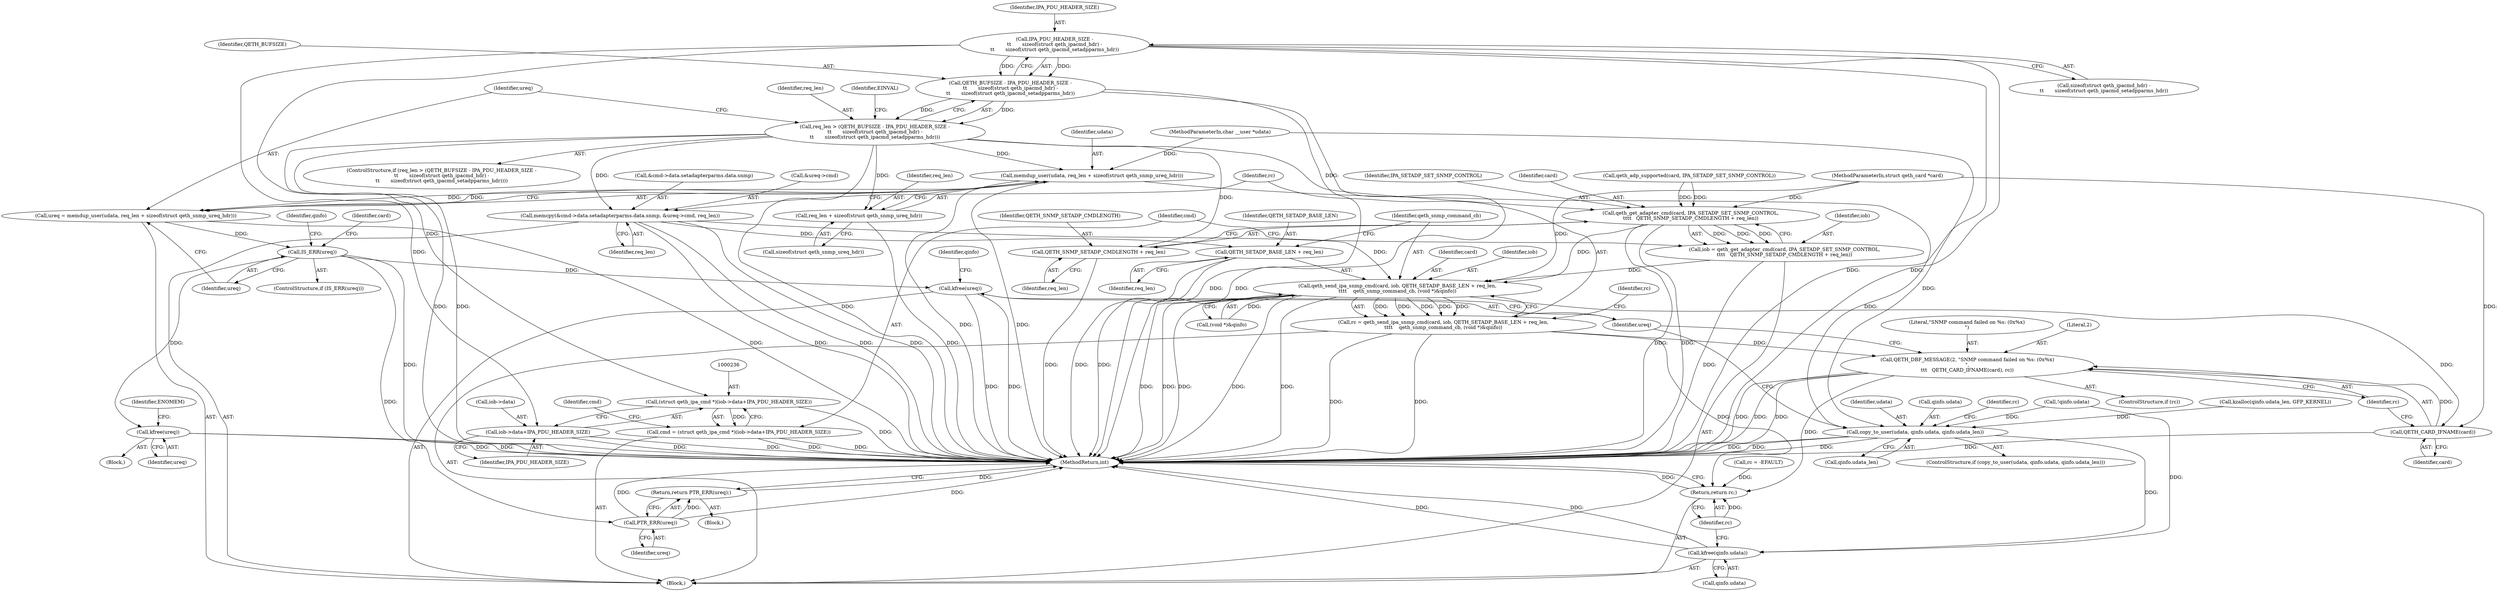 digraph "0_linux_6fb392b1a63ae36c31f62bc3fc8630b49d602b62@API" {
"1000161" [label="(Call,IPA_PDU_HEADER_SIZE -\n\t\t       sizeof(struct qeth_ipacmd_hdr) -\n\t\t       sizeof(struct qeth_ipacmd_setadpparms_hdr))"];
"1000159" [label="(Call,QETH_BUFSIZE - IPA_PDU_HEADER_SIZE -\n\t\t       sizeof(struct qeth_ipacmd_hdr) -\n\t\t       sizeof(struct qeth_ipacmd_setadpparms_hdr))"];
"1000157" [label="(Call,req_len > (QETH_BUFSIZE - IPA_PDU_HEADER_SIZE -\n\t\t       sizeof(struct qeth_ipacmd_hdr) -\n\t\t       sizeof(struct qeth_ipacmd_setadpparms_hdr)))"];
"1000173" [label="(Call,memdup_user(udata, req_len + sizeof(struct qeth_snmp_ureq_hdr)))"];
"1000171" [label="(Call,ureq = memdup_user(udata, req_len + sizeof(struct qeth_snmp_ureq_hdr)))"];
"1000180" [label="(Call,IS_ERR(ureq))"];
"1000188" [label="(Call,PTR_ERR(ureq))"];
"1000187" [label="(Return,return PTR_ERR(ureq);)"];
"1000214" [label="(Call,kfree(ureq))"];
"1000294" [label="(Call,kfree(ureq))"];
"1000282" [label="(Call,copy_to_user(udata, qinfo.udata, qinfo.udata_len))"];
"1000296" [label="(Call,kfree(qinfo.udata))"];
"1000175" [label="(Call,req_len + sizeof(struct qeth_snmp_ureq_hdr))"];
"1000227" [label="(Call,qeth_get_adapter_cmd(card, IPA_SETADP_SET_SNMP_CONTROL,\n\t\t\t\t   QETH_SNMP_SETADP_CMDLENGTH + req_len))"];
"1000225" [label="(Call,iob = qeth_get_adapter_cmd(card, IPA_SETADP_SET_SNMP_CONTROL,\n\t\t\t\t   QETH_SNMP_SETADP_CMDLENGTH + req_len))"];
"1000260" [label="(Call,qeth_send_ipa_snmp_cmd(card, iob, QETH_SETADP_BASE_LEN + req_len,\n\t\t\t\t    qeth_snmp_command_cb, (void *)&qinfo))"];
"1000258" [label="(Call,rc = qeth_send_ipa_snmp_cmd(card, iob, QETH_SETADP_BASE_LEN + req_len,\n\t\t\t\t    qeth_snmp_command_cb, (void *)&qinfo))"];
"1000273" [label="(Call,QETH_DBF_MESSAGE(2, \"SNMP command failed on %s: (0x%x)\n\",\n\t\t\t   QETH_CARD_IFNAME(card), rc))"];
"1000300" [label="(Return,return rc;)"];
"1000276" [label="(Call,QETH_CARD_IFNAME(card))"];
"1000230" [label="(Call,QETH_SNMP_SETADP_CMDLENGTH + req_len)"];
"1000242" [label="(Call,memcpy(&cmd->data.setadapterparms.data.snmp, &ureq->cmd, req_len))"];
"1000263" [label="(Call,QETH_SETADP_BASE_LEN + req_len)"];
"1000235" [label="(Call,(struct qeth_ipa_cmd *)(iob->data+IPA_PDU_HEADER_SIZE))"];
"1000233" [label="(Call,cmd = (struct qeth_ipa_cmd *)(iob->data+IPA_PDU_HEADER_SIZE))"];
"1000237" [label="(Call,iob->data+IPA_PDU_HEADER_SIZE)"];
"1000242" [label="(Call,memcpy(&cmd->data.setadapterparms.data.snmp, &ureq->cmd, req_len))"];
"1000287" [label="(Call,qinfo.udata_len)"];
"1000265" [label="(Identifier,req_len)"];
"1000170" [label="(Identifier,EINVAL)"];
"1000258" [label="(Call,rc = qeth_send_ipa_snmp_cmd(card, iob, QETH_SETADP_BASE_LEN + req_len,\n\t\t\t\t    qeth_snmp_command_cb, (void *)&qinfo))"];
"1000234" [label="(Identifier,cmd)"];
"1000295" [label="(Identifier,ureq)"];
"1000163" [label="(Call,sizeof(struct qeth_ipacmd_hdr) -\n\t\t       sizeof(struct qeth_ipacmd_setadpparms_hdr))"];
"1000271" [label="(ControlStructure,if (rc))"];
"1000181" [label="(Identifier,ureq)"];
"1000294" [label="(Call,kfree(ureq))"];
"1000159" [label="(Call,QETH_BUFSIZE - IPA_PDU_HEADER_SIZE -\n\t\t       sizeof(struct qeth_ipacmd_hdr) -\n\t\t       sizeof(struct qeth_ipacmd_setadpparms_hdr))"];
"1000281" [label="(ControlStructure,if (copy_to_user(udata, qinfo.udata, qinfo.udata_len)))"];
"1000225" [label="(Call,iob = qeth_get_adapter_cmd(card, IPA_SETADP_SET_SNMP_CONTROL,\n\t\t\t\t   QETH_SNMP_SETADP_CMDLENGTH + req_len))"];
"1000263" [label="(Call,QETH_SETADP_BASE_LEN + req_len)"];
"1000276" [label="(Call,QETH_CARD_IFNAME(card))"];
"1000188" [label="(Call,PTR_ERR(ureq))"];
"1000158" [label="(Identifier,req_len)"];
"1000213" [label="(Block,)"];
"1000215" [label="(Identifier,ureq)"];
"1000179" [label="(ControlStructure,if (IS_ERR(ureq)))"];
"1000260" [label="(Call,qeth_send_ipa_snmp_cmd(card, iob, QETH_SETADP_BASE_LEN + req_len,\n\t\t\t\t    qeth_snmp_command_cb, (void *)&qinfo))"];
"1000130" [label="(Call,qeth_adp_supported(card, IPA_SETADP_SET_SNMP_CONTROL))"];
"1000283" [label="(Identifier,udata)"];
"1000192" [label="(Identifier,qinfo)"];
"1000277" [label="(Identifier,card)"];
"1000278" [label="(Identifier,rc)"];
"1000189" [label="(Identifier,ureq)"];
"1000237" [label="(Call,iob->data+IPA_PDU_HEADER_SIZE)"];
"1000284" [label="(Call,qinfo.udata)"];
"1000296" [label="(Call,kfree(qinfo.udata))"];
"1000175" [label="(Call,req_len + sizeof(struct qeth_snmp_ureq_hdr))"];
"1000226" [label="(Identifier,iob)"];
"1000273" [label="(Call,QETH_DBF_MESSAGE(2, \"SNMP command failed on %s: (0x%x)\n\",\n\t\t\t   QETH_CARD_IFNAME(card), rc))"];
"1000261" [label="(Identifier,card)"];
"1000230" [label="(Call,QETH_SNMP_SETADP_CMDLENGTH + req_len)"];
"1000297" [label="(Call,qinfo.udata)"];
"1000253" [label="(Call,&ureq->cmd)"];
"1000229" [label="(Identifier,IPA_SETADP_SET_SNMP_CONTROL)"];
"1000157" [label="(Call,req_len > (QETH_BUFSIZE - IPA_PDU_HEADER_SIZE -\n\t\t       sizeof(struct qeth_ipacmd_hdr) -\n\t\t       sizeof(struct qeth_ipacmd_setadpparms_hdr)))"];
"1000103" [label="(MethodParameterIn,char __user *udata)"];
"1000173" [label="(Call,memdup_user(udata, req_len + sizeof(struct qeth_snmp_ureq_hdr)))"];
"1000156" [label="(ControlStructure,if (req_len > (QETH_BUFSIZE - IPA_PDU_HEADER_SIZE -\n\t\t       sizeof(struct qeth_ipacmd_hdr) -\n\t\t       sizeof(struct qeth_ipacmd_setadpparms_hdr))))"];
"1000291" [label="(Identifier,rc)"];
"1000262" [label="(Identifier,iob)"];
"1000182" [label="(Block,)"];
"1000290" [label="(Call,rc = -EFAULT)"];
"1000187" [label="(Return,return PTR_ERR(ureq);)"];
"1000302" [label="(MethodReturn,int)"];
"1000172" [label="(Identifier,ureq)"];
"1000241" [label="(Identifier,IPA_PDU_HEADER_SIZE)"];
"1000232" [label="(Identifier,req_len)"];
"1000209" [label="(Call,!qinfo.udata)"];
"1000235" [label="(Call,(struct qeth_ipa_cmd *)(iob->data+IPA_PDU_HEADER_SIZE))"];
"1000161" [label="(Call,IPA_PDU_HEADER_SIZE -\n\t\t       sizeof(struct qeth_ipacmd_hdr) -\n\t\t       sizeof(struct qeth_ipacmd_setadpparms_hdr))"];
"1000257" [label="(Identifier,req_len)"];
"1000282" [label="(Call,copy_to_user(udata, qinfo.udata, qinfo.udata_len))"];
"1000162" [label="(Identifier,IPA_PDU_HEADER_SIZE)"];
"1000218" [label="(Identifier,ENOMEM)"];
"1000177" [label="(Call,sizeof(struct qeth_snmp_ureq_hdr))"];
"1000184" [label="(Identifier,card)"];
"1000214" [label="(Call,kfree(ureq))"];
"1000174" [label="(Identifier,udata)"];
"1000267" [label="(Call,(void *)&qinfo)"];
"1000274" [label="(Literal,2)"];
"1000298" [label="(Identifier,qinfo)"];
"1000171" [label="(Call,ureq = memdup_user(udata, req_len + sizeof(struct qeth_snmp_ureq_hdr)))"];
"1000238" [label="(Call,iob->data)"];
"1000272" [label="(Identifier,rc)"];
"1000264" [label="(Identifier,QETH_SETADP_BASE_LEN)"];
"1000160" [label="(Identifier,QETH_BUFSIZE)"];
"1000266" [label="(Identifier,qeth_snmp_command_cb)"];
"1000228" [label="(Identifier,card)"];
"1000203" [label="(Call,kzalloc(qinfo.udata_len, GFP_KERNEL))"];
"1000300" [label="(Return,return rc;)"];
"1000233" [label="(Call,cmd = (struct qeth_ipa_cmd *)(iob->data+IPA_PDU_HEADER_SIZE))"];
"1000248" [label="(Identifier,cmd)"];
"1000176" [label="(Identifier,req_len)"];
"1000275" [label="(Literal,\"SNMP command failed on %s: (0x%x)\n\")"];
"1000243" [label="(Call,&cmd->data.setadapterparms.data.snmp)"];
"1000180" [label="(Call,IS_ERR(ureq))"];
"1000227" [label="(Call,qeth_get_adapter_cmd(card, IPA_SETADP_SET_SNMP_CONTROL,\n\t\t\t\t   QETH_SNMP_SETADP_CMDLENGTH + req_len))"];
"1000259" [label="(Identifier,rc)"];
"1000301" [label="(Identifier,rc)"];
"1000231" [label="(Identifier,QETH_SNMP_SETADP_CMDLENGTH)"];
"1000104" [label="(Block,)"];
"1000102" [label="(MethodParameterIn,struct qeth_card *card)"];
"1000161" -> "1000159"  [label="AST: "];
"1000161" -> "1000163"  [label="CFG: "];
"1000162" -> "1000161"  [label="AST: "];
"1000163" -> "1000161"  [label="AST: "];
"1000159" -> "1000161"  [label="CFG: "];
"1000161" -> "1000302"  [label="DDG: "];
"1000161" -> "1000302"  [label="DDG: "];
"1000161" -> "1000159"  [label="DDG: "];
"1000161" -> "1000159"  [label="DDG: "];
"1000161" -> "1000235"  [label="DDG: "];
"1000161" -> "1000237"  [label="DDG: "];
"1000159" -> "1000157"  [label="AST: "];
"1000160" -> "1000159"  [label="AST: "];
"1000157" -> "1000159"  [label="CFG: "];
"1000159" -> "1000302"  [label="DDG: "];
"1000159" -> "1000302"  [label="DDG: "];
"1000159" -> "1000157"  [label="DDG: "];
"1000159" -> "1000157"  [label="DDG: "];
"1000157" -> "1000156"  [label="AST: "];
"1000158" -> "1000157"  [label="AST: "];
"1000170" -> "1000157"  [label="CFG: "];
"1000172" -> "1000157"  [label="CFG: "];
"1000157" -> "1000302"  [label="DDG: "];
"1000157" -> "1000302"  [label="DDG: "];
"1000157" -> "1000302"  [label="DDG: "];
"1000157" -> "1000173"  [label="DDG: "];
"1000157" -> "1000175"  [label="DDG: "];
"1000157" -> "1000227"  [label="DDG: "];
"1000157" -> "1000230"  [label="DDG: "];
"1000157" -> "1000242"  [label="DDG: "];
"1000173" -> "1000171"  [label="AST: "];
"1000173" -> "1000175"  [label="CFG: "];
"1000174" -> "1000173"  [label="AST: "];
"1000175" -> "1000173"  [label="AST: "];
"1000171" -> "1000173"  [label="CFG: "];
"1000173" -> "1000302"  [label="DDG: "];
"1000173" -> "1000302"  [label="DDG: "];
"1000173" -> "1000171"  [label="DDG: "];
"1000173" -> "1000171"  [label="DDG: "];
"1000103" -> "1000173"  [label="DDG: "];
"1000173" -> "1000282"  [label="DDG: "];
"1000171" -> "1000104"  [label="AST: "];
"1000172" -> "1000171"  [label="AST: "];
"1000181" -> "1000171"  [label="CFG: "];
"1000171" -> "1000302"  [label="DDG: "];
"1000171" -> "1000180"  [label="DDG: "];
"1000180" -> "1000179"  [label="AST: "];
"1000180" -> "1000181"  [label="CFG: "];
"1000181" -> "1000180"  [label="AST: "];
"1000184" -> "1000180"  [label="CFG: "];
"1000192" -> "1000180"  [label="CFG: "];
"1000180" -> "1000302"  [label="DDG: "];
"1000180" -> "1000188"  [label="DDG: "];
"1000180" -> "1000214"  [label="DDG: "];
"1000180" -> "1000294"  [label="DDG: "];
"1000188" -> "1000187"  [label="AST: "];
"1000188" -> "1000189"  [label="CFG: "];
"1000189" -> "1000188"  [label="AST: "];
"1000187" -> "1000188"  [label="CFG: "];
"1000188" -> "1000302"  [label="DDG: "];
"1000188" -> "1000302"  [label="DDG: "];
"1000188" -> "1000187"  [label="DDG: "];
"1000187" -> "1000182"  [label="AST: "];
"1000302" -> "1000187"  [label="CFG: "];
"1000187" -> "1000302"  [label="DDG: "];
"1000214" -> "1000213"  [label="AST: "];
"1000214" -> "1000215"  [label="CFG: "];
"1000215" -> "1000214"  [label="AST: "];
"1000218" -> "1000214"  [label="CFG: "];
"1000214" -> "1000302"  [label="DDG: "];
"1000214" -> "1000302"  [label="DDG: "];
"1000294" -> "1000104"  [label="AST: "];
"1000294" -> "1000295"  [label="CFG: "];
"1000295" -> "1000294"  [label="AST: "];
"1000298" -> "1000294"  [label="CFG: "];
"1000294" -> "1000302"  [label="DDG: "];
"1000294" -> "1000302"  [label="DDG: "];
"1000282" -> "1000281"  [label="AST: "];
"1000282" -> "1000287"  [label="CFG: "];
"1000283" -> "1000282"  [label="AST: "];
"1000284" -> "1000282"  [label="AST: "];
"1000287" -> "1000282"  [label="AST: "];
"1000291" -> "1000282"  [label="CFG: "];
"1000295" -> "1000282"  [label="CFG: "];
"1000282" -> "1000302"  [label="DDG: "];
"1000282" -> "1000302"  [label="DDG: "];
"1000282" -> "1000302"  [label="DDG: "];
"1000103" -> "1000282"  [label="DDG: "];
"1000209" -> "1000282"  [label="DDG: "];
"1000203" -> "1000282"  [label="DDG: "];
"1000282" -> "1000296"  [label="DDG: "];
"1000296" -> "1000104"  [label="AST: "];
"1000296" -> "1000297"  [label="CFG: "];
"1000297" -> "1000296"  [label="AST: "];
"1000301" -> "1000296"  [label="CFG: "];
"1000296" -> "1000302"  [label="DDG: "];
"1000296" -> "1000302"  [label="DDG: "];
"1000209" -> "1000296"  [label="DDG: "];
"1000175" -> "1000177"  [label="CFG: "];
"1000176" -> "1000175"  [label="AST: "];
"1000177" -> "1000175"  [label="AST: "];
"1000175" -> "1000302"  [label="DDG: "];
"1000227" -> "1000225"  [label="AST: "];
"1000227" -> "1000230"  [label="CFG: "];
"1000228" -> "1000227"  [label="AST: "];
"1000229" -> "1000227"  [label="AST: "];
"1000230" -> "1000227"  [label="AST: "];
"1000225" -> "1000227"  [label="CFG: "];
"1000227" -> "1000302"  [label="DDG: "];
"1000227" -> "1000302"  [label="DDG: "];
"1000227" -> "1000225"  [label="DDG: "];
"1000227" -> "1000225"  [label="DDG: "];
"1000227" -> "1000225"  [label="DDG: "];
"1000130" -> "1000227"  [label="DDG: "];
"1000130" -> "1000227"  [label="DDG: "];
"1000102" -> "1000227"  [label="DDG: "];
"1000227" -> "1000260"  [label="DDG: "];
"1000225" -> "1000104"  [label="AST: "];
"1000226" -> "1000225"  [label="AST: "];
"1000234" -> "1000225"  [label="CFG: "];
"1000225" -> "1000302"  [label="DDG: "];
"1000225" -> "1000260"  [label="DDG: "];
"1000260" -> "1000258"  [label="AST: "];
"1000260" -> "1000267"  [label="CFG: "];
"1000261" -> "1000260"  [label="AST: "];
"1000262" -> "1000260"  [label="AST: "];
"1000263" -> "1000260"  [label="AST: "];
"1000266" -> "1000260"  [label="AST: "];
"1000267" -> "1000260"  [label="AST: "];
"1000258" -> "1000260"  [label="CFG: "];
"1000260" -> "1000302"  [label="DDG: "];
"1000260" -> "1000302"  [label="DDG: "];
"1000260" -> "1000302"  [label="DDG: "];
"1000260" -> "1000302"  [label="DDG: "];
"1000260" -> "1000302"  [label="DDG: "];
"1000260" -> "1000258"  [label="DDG: "];
"1000260" -> "1000258"  [label="DDG: "];
"1000260" -> "1000258"  [label="DDG: "];
"1000260" -> "1000258"  [label="DDG: "];
"1000260" -> "1000258"  [label="DDG: "];
"1000102" -> "1000260"  [label="DDG: "];
"1000242" -> "1000260"  [label="DDG: "];
"1000267" -> "1000260"  [label="DDG: "];
"1000260" -> "1000276"  [label="DDG: "];
"1000258" -> "1000104"  [label="AST: "];
"1000259" -> "1000258"  [label="AST: "];
"1000272" -> "1000258"  [label="CFG: "];
"1000258" -> "1000302"  [label="DDG: "];
"1000258" -> "1000302"  [label="DDG: "];
"1000258" -> "1000273"  [label="DDG: "];
"1000258" -> "1000300"  [label="DDG: "];
"1000273" -> "1000271"  [label="AST: "];
"1000273" -> "1000278"  [label="CFG: "];
"1000274" -> "1000273"  [label="AST: "];
"1000275" -> "1000273"  [label="AST: "];
"1000276" -> "1000273"  [label="AST: "];
"1000278" -> "1000273"  [label="AST: "];
"1000295" -> "1000273"  [label="CFG: "];
"1000273" -> "1000302"  [label="DDG: "];
"1000273" -> "1000302"  [label="DDG: "];
"1000273" -> "1000302"  [label="DDG: "];
"1000276" -> "1000273"  [label="DDG: "];
"1000273" -> "1000300"  [label="DDG: "];
"1000300" -> "1000104"  [label="AST: "];
"1000300" -> "1000301"  [label="CFG: "];
"1000301" -> "1000300"  [label="AST: "];
"1000302" -> "1000300"  [label="CFG: "];
"1000300" -> "1000302"  [label="DDG: "];
"1000301" -> "1000300"  [label="DDG: "];
"1000290" -> "1000300"  [label="DDG: "];
"1000276" -> "1000277"  [label="CFG: "];
"1000277" -> "1000276"  [label="AST: "];
"1000278" -> "1000276"  [label="CFG: "];
"1000276" -> "1000302"  [label="DDG: "];
"1000102" -> "1000276"  [label="DDG: "];
"1000230" -> "1000232"  [label="CFG: "];
"1000231" -> "1000230"  [label="AST: "];
"1000232" -> "1000230"  [label="AST: "];
"1000230" -> "1000302"  [label="DDG: "];
"1000242" -> "1000104"  [label="AST: "];
"1000242" -> "1000257"  [label="CFG: "];
"1000243" -> "1000242"  [label="AST: "];
"1000253" -> "1000242"  [label="AST: "];
"1000257" -> "1000242"  [label="AST: "];
"1000259" -> "1000242"  [label="CFG: "];
"1000242" -> "1000302"  [label="DDG: "];
"1000242" -> "1000302"  [label="DDG: "];
"1000242" -> "1000302"  [label="DDG: "];
"1000242" -> "1000263"  [label="DDG: "];
"1000263" -> "1000265"  [label="CFG: "];
"1000264" -> "1000263"  [label="AST: "];
"1000265" -> "1000263"  [label="AST: "];
"1000266" -> "1000263"  [label="CFG: "];
"1000263" -> "1000302"  [label="DDG: "];
"1000263" -> "1000302"  [label="DDG: "];
"1000235" -> "1000233"  [label="AST: "];
"1000235" -> "1000237"  [label="CFG: "];
"1000236" -> "1000235"  [label="AST: "];
"1000237" -> "1000235"  [label="AST: "];
"1000233" -> "1000235"  [label="CFG: "];
"1000235" -> "1000302"  [label="DDG: "];
"1000235" -> "1000233"  [label="DDG: "];
"1000233" -> "1000104"  [label="AST: "];
"1000234" -> "1000233"  [label="AST: "];
"1000248" -> "1000233"  [label="CFG: "];
"1000233" -> "1000302"  [label="DDG: "];
"1000233" -> "1000302"  [label="DDG: "];
"1000237" -> "1000241"  [label="CFG: "];
"1000238" -> "1000237"  [label="AST: "];
"1000241" -> "1000237"  [label="AST: "];
"1000237" -> "1000302"  [label="DDG: "];
"1000237" -> "1000302"  [label="DDG: "];
}
